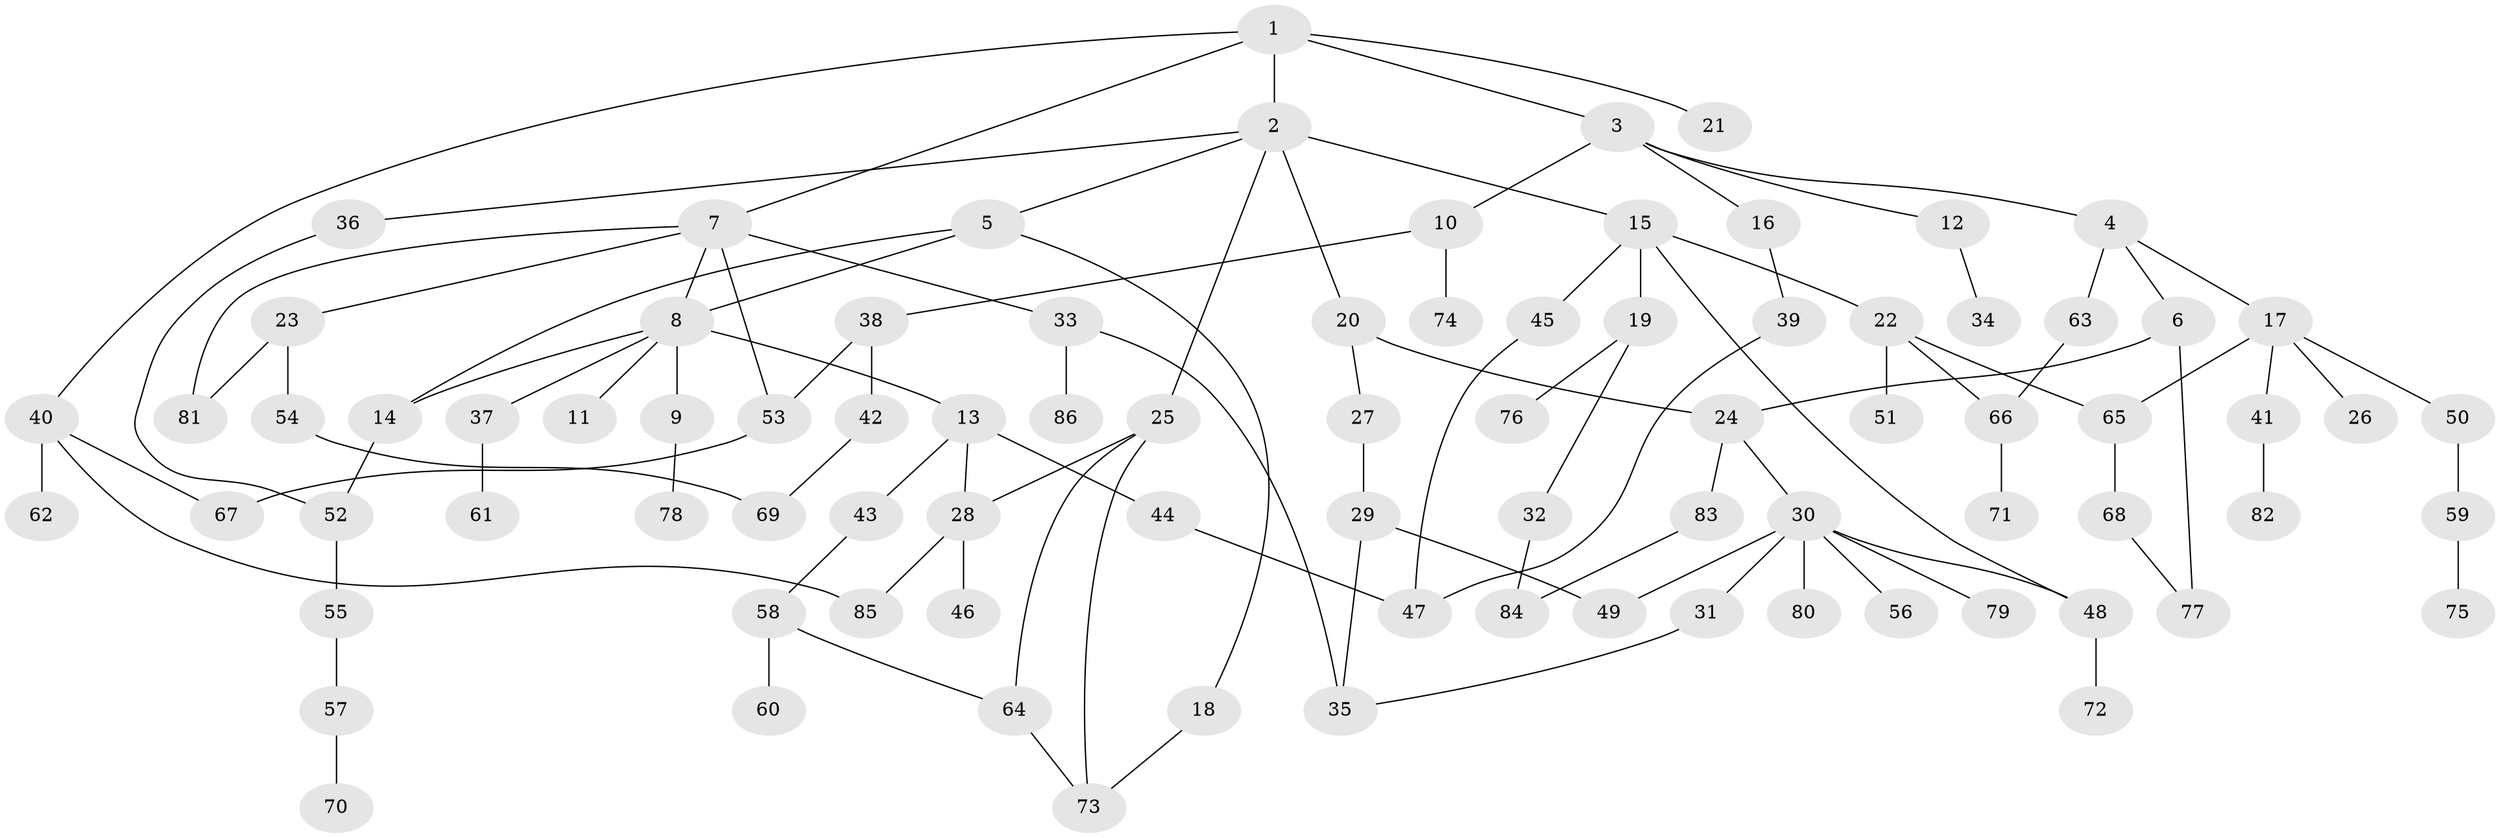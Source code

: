 // Generated by graph-tools (version 1.1) at 2025/25/03/09/25 03:25:28]
// undirected, 86 vertices, 108 edges
graph export_dot {
graph [start="1"]
  node [color=gray90,style=filled];
  1;
  2;
  3;
  4;
  5;
  6;
  7;
  8;
  9;
  10;
  11;
  12;
  13;
  14;
  15;
  16;
  17;
  18;
  19;
  20;
  21;
  22;
  23;
  24;
  25;
  26;
  27;
  28;
  29;
  30;
  31;
  32;
  33;
  34;
  35;
  36;
  37;
  38;
  39;
  40;
  41;
  42;
  43;
  44;
  45;
  46;
  47;
  48;
  49;
  50;
  51;
  52;
  53;
  54;
  55;
  56;
  57;
  58;
  59;
  60;
  61;
  62;
  63;
  64;
  65;
  66;
  67;
  68;
  69;
  70;
  71;
  72;
  73;
  74;
  75;
  76;
  77;
  78;
  79;
  80;
  81;
  82;
  83;
  84;
  85;
  86;
  1 -- 2;
  1 -- 3;
  1 -- 7;
  1 -- 21;
  1 -- 40;
  2 -- 5;
  2 -- 15;
  2 -- 20;
  2 -- 25;
  2 -- 36;
  3 -- 4;
  3 -- 10;
  3 -- 12;
  3 -- 16;
  4 -- 6;
  4 -- 17;
  4 -- 63;
  5 -- 14;
  5 -- 18;
  5 -- 8;
  6 -- 24;
  6 -- 77;
  7 -- 8;
  7 -- 23;
  7 -- 33;
  7 -- 53;
  7 -- 81;
  8 -- 9;
  8 -- 11;
  8 -- 13;
  8 -- 37;
  8 -- 14;
  9 -- 78;
  10 -- 38;
  10 -- 74;
  12 -- 34;
  13 -- 28;
  13 -- 43;
  13 -- 44;
  14 -- 52;
  15 -- 19;
  15 -- 22;
  15 -- 45;
  15 -- 48;
  16 -- 39;
  17 -- 26;
  17 -- 41;
  17 -- 50;
  17 -- 65;
  18 -- 73;
  19 -- 32;
  19 -- 76;
  20 -- 27;
  20 -- 24;
  22 -- 51;
  22 -- 65;
  22 -- 66;
  23 -- 54;
  23 -- 81;
  24 -- 30;
  24 -- 83;
  25 -- 64;
  25 -- 28;
  25 -- 73;
  27 -- 29;
  28 -- 46;
  28 -- 85;
  29 -- 35;
  29 -- 49;
  30 -- 31;
  30 -- 49;
  30 -- 56;
  30 -- 79;
  30 -- 80;
  30 -- 48;
  31 -- 35;
  32 -- 84;
  33 -- 86;
  33 -- 35;
  36 -- 52;
  37 -- 61;
  38 -- 42;
  38 -- 53;
  39 -- 47;
  40 -- 62;
  40 -- 67;
  40 -- 85;
  41 -- 82;
  42 -- 69;
  43 -- 58;
  44 -- 47;
  45 -- 47;
  48 -- 72;
  50 -- 59;
  52 -- 55;
  53 -- 67;
  54 -- 69;
  55 -- 57;
  57 -- 70;
  58 -- 60;
  58 -- 64;
  59 -- 75;
  63 -- 66;
  64 -- 73;
  65 -- 68;
  66 -- 71;
  68 -- 77;
  83 -- 84;
}
